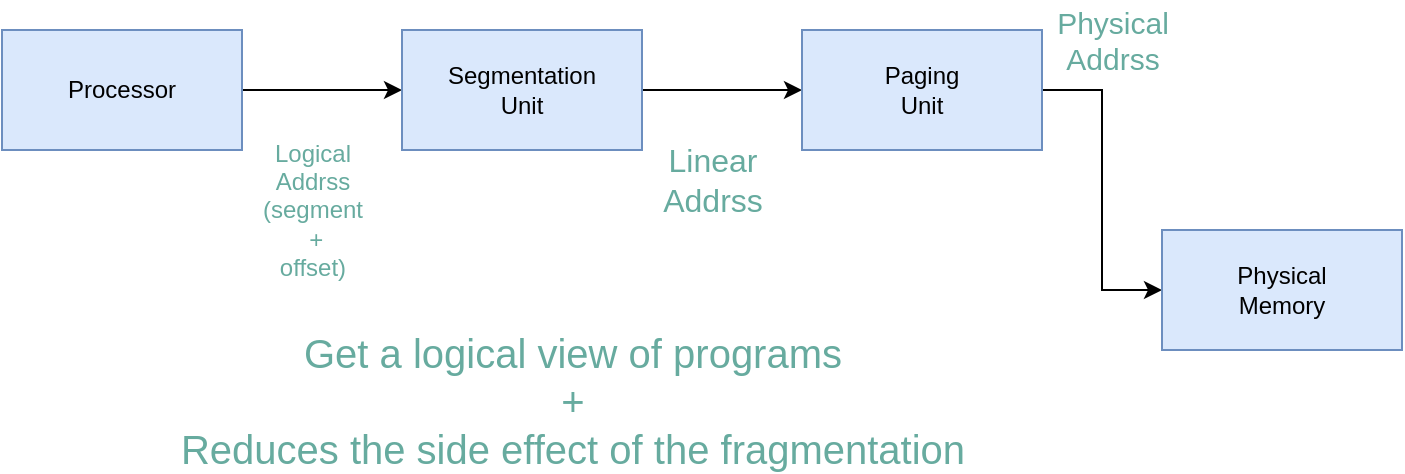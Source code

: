 <mxfile version="13.4.2" type="github">
  <diagram id="bSueK2B_DSokIzOHAojS" name="Page-1">
    <mxGraphModel dx="2066" dy="1105" grid="1" gridSize="10" guides="1" tooltips="1" connect="1" arrows="1" fold="1" page="1" pageScale="1" pageWidth="827" pageHeight="1169" math="0" shadow="0">
      <root>
        <mxCell id="0" />
        <mxCell id="1" parent="0" />
        <mxCell id="-fQMSUDnfjwQ-CEq6eAJ-5" style="edgeStyle=orthogonalEdgeStyle;rounded=0;orthogonalLoop=1;jettySize=auto;html=1;entryX=0;entryY=0.5;entryDx=0;entryDy=0;" edge="1" parent="1" source="-fQMSUDnfjwQ-CEq6eAJ-1" target="-fQMSUDnfjwQ-CEq6eAJ-2">
          <mxGeometry relative="1" as="geometry" />
        </mxCell>
        <mxCell id="-fQMSUDnfjwQ-CEq6eAJ-1" value="Processor" style="rounded=0;whiteSpace=wrap;html=1;fillColor=#dae8fc;strokeColor=#6c8ebf;" vertex="1" parent="1">
          <mxGeometry x="120" y="330" width="120" height="60" as="geometry" />
        </mxCell>
        <mxCell id="-fQMSUDnfjwQ-CEq6eAJ-6" style="edgeStyle=orthogonalEdgeStyle;rounded=0;orthogonalLoop=1;jettySize=auto;html=1;" edge="1" parent="1" source="-fQMSUDnfjwQ-CEq6eAJ-2" target="-fQMSUDnfjwQ-CEq6eAJ-3">
          <mxGeometry relative="1" as="geometry" />
        </mxCell>
        <mxCell id="-fQMSUDnfjwQ-CEq6eAJ-2" value="Segmentation&lt;br&gt;Unit" style="rounded=0;whiteSpace=wrap;html=1;fillColor=#dae8fc;strokeColor=#6c8ebf;" vertex="1" parent="1">
          <mxGeometry x="320" y="330" width="120" height="60" as="geometry" />
        </mxCell>
        <mxCell id="-fQMSUDnfjwQ-CEq6eAJ-7" style="edgeStyle=orthogonalEdgeStyle;rounded=0;orthogonalLoop=1;jettySize=auto;html=1;entryX=0;entryY=0.5;entryDx=0;entryDy=0;" edge="1" parent="1" source="-fQMSUDnfjwQ-CEq6eAJ-3" target="-fQMSUDnfjwQ-CEq6eAJ-4">
          <mxGeometry relative="1" as="geometry" />
        </mxCell>
        <mxCell id="-fQMSUDnfjwQ-CEq6eAJ-3" value="Paging&lt;br&gt;Unit" style="rounded=0;whiteSpace=wrap;html=1;fillColor=#dae8fc;strokeColor=#6c8ebf;" vertex="1" parent="1">
          <mxGeometry x="520" y="330" width="120" height="60" as="geometry" />
        </mxCell>
        <mxCell id="-fQMSUDnfjwQ-CEq6eAJ-4" value="Physical&lt;br&gt;Memory" style="rounded=0;whiteSpace=wrap;html=1;fillColor=#dae8fc;strokeColor=#6c8ebf;" vertex="1" parent="1">
          <mxGeometry x="700" y="430" width="120" height="60" as="geometry" />
        </mxCell>
        <mxCell id="2" value="&lt;font color=&quot;#67ab9f&quot;&gt;Logical&lt;br&gt;Addrss&lt;br&gt;(segment&lt;br&gt;&amp;nbsp;+ &lt;br&gt;offset)&lt;br&gt;&lt;/font&gt;" style="text;html=1;align=center;verticalAlign=middle;resizable=0;points=[];autosize=1;" vertex="1" parent="1">
          <mxGeometry x="240" y="380" width="70" height="80" as="geometry" />
        </mxCell>
        <mxCell id="-fQMSUDnfjwQ-CEq6eAJ-8" value="&lt;font color=&quot;#67ab9f&quot; style=&quot;font-size: 16px&quot;&gt;Linear&lt;br&gt;Addrss&lt;/font&gt;" style="text;html=1;align=center;verticalAlign=middle;resizable=0;points=[];autosize=1;" vertex="1" parent="1">
          <mxGeometry x="440" y="385" width="70" height="40" as="geometry" />
        </mxCell>
        <mxCell id="-fQMSUDnfjwQ-CEq6eAJ-9" value="&lt;font color=&quot;#67ab9f&quot; style=&quot;font-size: 15px&quot;&gt;Physical&lt;br&gt;Addrss&lt;/font&gt;" style="text;html=1;align=center;verticalAlign=middle;resizable=0;points=[];autosize=1;" vertex="1" parent="1">
          <mxGeometry x="640" y="315" width="70" height="40" as="geometry" />
        </mxCell>
        <mxCell id="-fQMSUDnfjwQ-CEq6eAJ-10" value="&lt;font style=&quot;font-size: 20px&quot;&gt;&lt;font color=&quot;#67ab9f&quot;&gt;Get a logical view of programs&lt;br&gt;+&lt;br&gt;Reduces the side effect of the fragmentation&lt;/font&gt;&lt;br&gt;&lt;/font&gt;" style="text;html=1;align=center;verticalAlign=middle;resizable=0;points=[];autosize=1;" vertex="1" parent="1">
          <mxGeometry x="200" y="490" width="410" height="50" as="geometry" />
        </mxCell>
      </root>
    </mxGraphModel>
  </diagram>
</mxfile>
